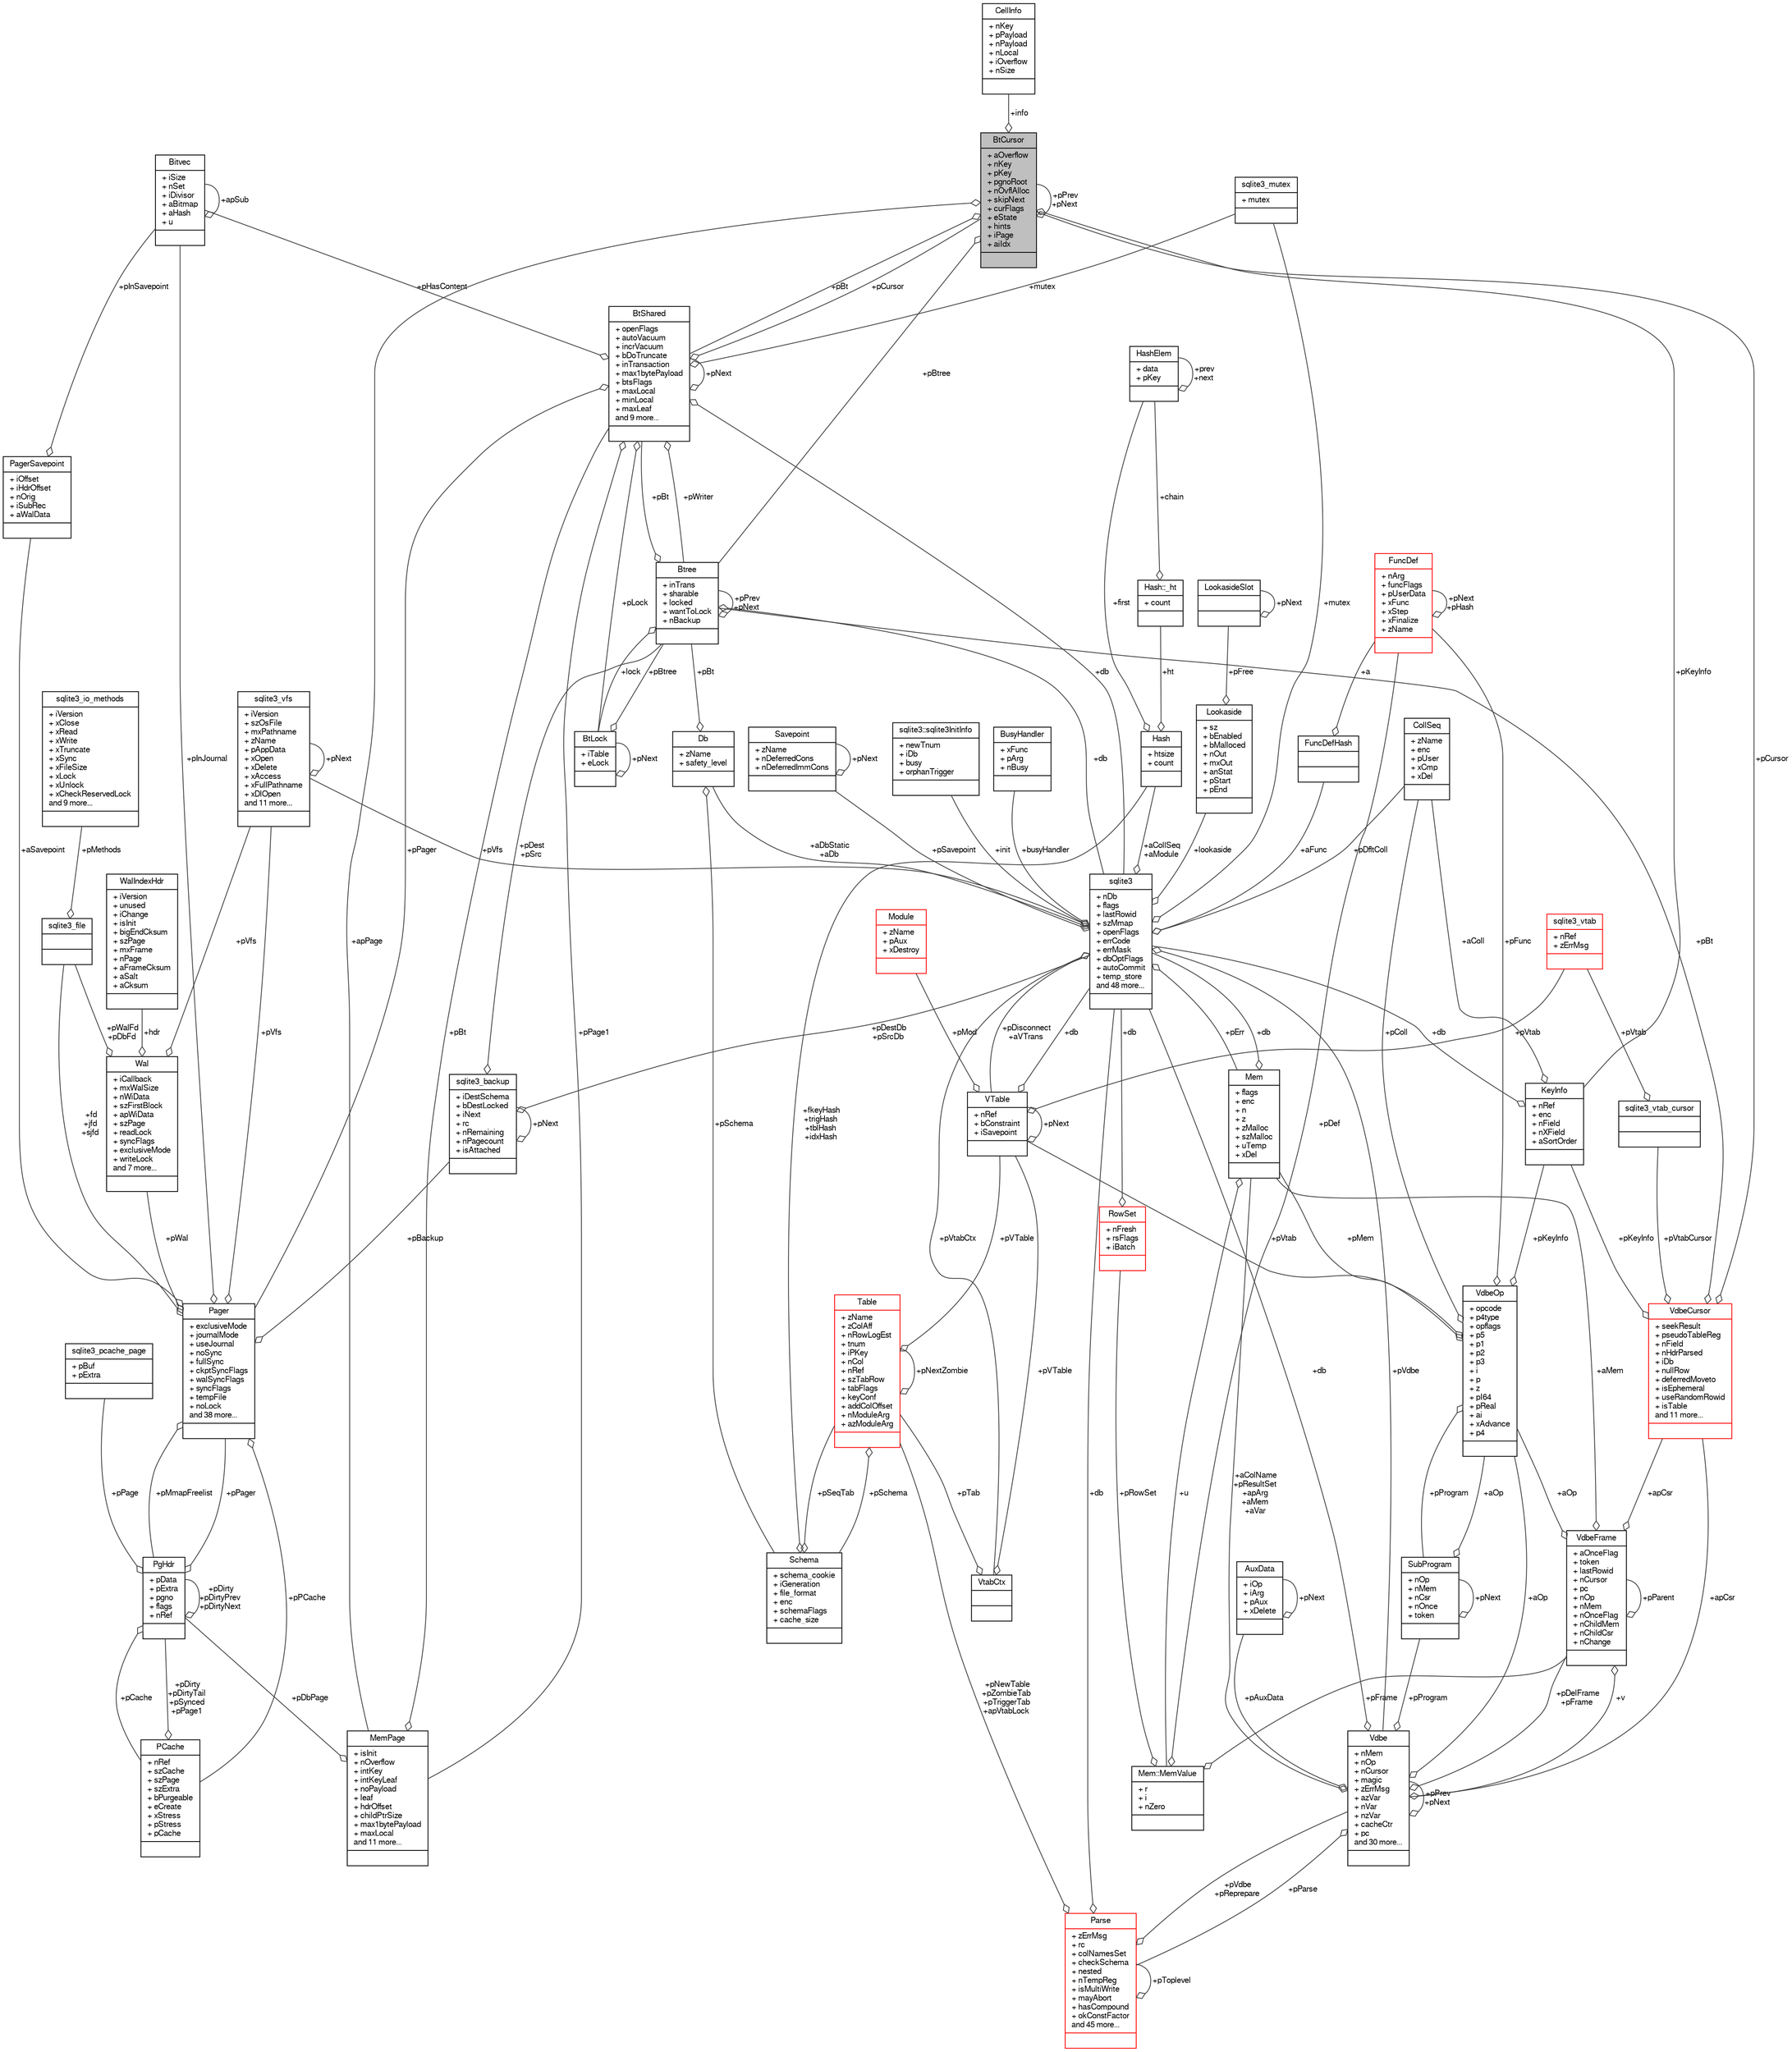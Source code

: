digraph "BtCursor"
{
  edge [fontname="FreeSans",fontsize="10",labelfontname="FreeSans",labelfontsize="10"];
  node [fontname="FreeSans",fontsize="10",shape=record];
  Node1 [label="{BtCursor\n|+ aOverflow\l+ nKey\l+ pKey\l+ pgnoRoot\l+ nOvflAlloc\l+ skipNext\l+ curFlags\l+ eState\l+ hints\l+ iPage\l+ aiIdx\l|}",height=0.2,width=0.4,color="black", fillcolor="grey75", style="filled", fontcolor="black"];
  Node1 -> Node1 [color="grey25",fontsize="10",style="solid",label=" +pPrev\n+pNext" ,arrowhead="odiamond",fontname="FreeSans"];
  Node2 -> Node1 [color="grey25",fontsize="10",style="solid",label=" +info" ,arrowhead="odiamond",fontname="FreeSans"];
  Node2 [label="{CellInfo\n|+ nKey\l+ pPayload\l+ nPayload\l+ nLocal\l+ iOverflow\l+ nSize\l|}",height=0.2,width=0.4,color="black", fillcolor="white", style="filled",URL="$structCellInfo.html"];
  Node3 -> Node1 [color="grey25",fontsize="10",style="solid",label=" +pBt" ,arrowhead="odiamond",fontname="FreeSans"];
  Node3 [label="{BtShared\n|+ openFlags\l+ autoVacuum\l+ incrVacuum\l+ bDoTruncate\l+ inTransaction\l+ max1bytePayload\l+ btsFlags\l+ maxLocal\l+ minLocal\l+ maxLeaf\land 9 more...\l|}",height=0.2,width=0.4,color="black", fillcolor="white", style="filled",URL="$structBtShared.html"];
  Node1 -> Node3 [color="grey25",fontsize="10",style="solid",label=" +pCursor" ,arrowhead="odiamond",fontname="FreeSans"];
  Node3 -> Node3 [color="grey25",fontsize="10",style="solid",label=" +pNext" ,arrowhead="odiamond",fontname="FreeSans"];
  Node4 -> Node3 [color="grey25",fontsize="10",style="solid",label=" +db" ,arrowhead="odiamond",fontname="FreeSans"];
  Node4 [label="{sqlite3\n|+ nDb\l+ flags\l+ lastRowid\l+ szMmap\l+ openFlags\l+ errCode\l+ errMask\l+ dbOptFlags\l+ autoCommit\l+ temp_store\land 48 more...\l|}",height=0.2,width=0.4,color="black", fillcolor="white", style="filled",URL="$structsqlite3.html"];
  Node5 -> Node4 [color="grey25",fontsize="10",style="solid",label=" +pErr" ,arrowhead="odiamond",fontname="FreeSans"];
  Node5 [label="{Mem\n|+ flags\l+ enc\l+ n\l+ z\l+ zMalloc\l+ szMalloc\l+ uTemp\l+ xDel\l|}",height=0.2,width=0.4,color="black", fillcolor="white", style="filled",URL="$structMem.html"];
  Node6 -> Node5 [color="grey25",fontsize="10",style="solid",label=" +u" ,arrowhead="odiamond",fontname="FreeSans"];
  Node6 [label="{Mem::MemValue\n|+ r\l+ i\l+ nZero\l|}",height=0.2,width=0.4,color="black", fillcolor="white", style="filled",URL="$unionMem_1_1MemValue.html"];
  Node7 -> Node6 [color="grey25",fontsize="10",style="solid",label=" +pFrame" ,arrowhead="odiamond",fontname="FreeSans"];
  Node7 [label="{VdbeFrame\n|+ aOnceFlag\l+ token\l+ lastRowid\l+ nCursor\l+ pc\l+ nOp\l+ nMem\l+ nOnceFlag\l+ nChildMem\l+ nChildCsr\l+ nChange\l|}",height=0.2,width=0.4,color="black", fillcolor="white", style="filled",URL="$structVdbeFrame.html"];
  Node5 -> Node7 [color="grey25",fontsize="10",style="solid",label=" +aMem" ,arrowhead="odiamond",fontname="FreeSans"];
  Node8 -> Node7 [color="grey25",fontsize="10",style="solid",label=" +v" ,arrowhead="odiamond",fontname="FreeSans"];
  Node8 [label="{Vdbe\n|+ nMem\l+ nOp\l+ nCursor\l+ magic\l+ zErrMsg\l+ azVar\l+ nVar\l+ nzVar\l+ cacheCtr\l+ pc\land 30 more...\l|}",height=0.2,width=0.4,color="black", fillcolor="white", style="filled",URL="$structVdbe.html"];
  Node8 -> Node8 [color="grey25",fontsize="10",style="solid",label=" +pPrev\n+pNext" ,arrowhead="odiamond",fontname="FreeSans"];
  Node5 -> Node8 [color="grey25",fontsize="10",style="solid",label=" +aColName\n+pResultSet\n+apArg\n+aMem\n+aVar" ,arrowhead="odiamond",fontname="FreeSans"];
  Node4 -> Node8 [color="grey25",fontsize="10",style="solid",label=" +db" ,arrowhead="odiamond",fontname="FreeSans"];
  Node7 -> Node8 [color="grey25",fontsize="10",style="solid",label=" +pDelFrame\n+pFrame" ,arrowhead="odiamond",fontname="FreeSans"];
  Node9 -> Node8 [color="grey25",fontsize="10",style="solid",label=" +pAuxData" ,arrowhead="odiamond",fontname="FreeSans"];
  Node9 [label="{AuxData\n|+ iOp\l+ iArg\l+ pAux\l+ xDelete\l|}",height=0.2,width=0.4,color="black", fillcolor="white", style="filled",URL="$structAuxData.html"];
  Node9 -> Node9 [color="grey25",fontsize="10",style="solid",label=" +pNext" ,arrowhead="odiamond",fontname="FreeSans"];
  Node10 -> Node8 [color="grey25",fontsize="10",style="solid",label=" +pProgram" ,arrowhead="odiamond",fontname="FreeSans"];
  Node10 [label="{SubProgram\n|+ nOp\l+ nMem\l+ nCsr\l+ nOnce\l+ token\l|}",height=0.2,width=0.4,color="black", fillcolor="white", style="filled",URL="$structSubProgram.html"];
  Node10 -> Node10 [color="grey25",fontsize="10",style="solid",label=" +pNext" ,arrowhead="odiamond",fontname="FreeSans"];
  Node11 -> Node10 [color="grey25",fontsize="10",style="solid",label=" +aOp" ,arrowhead="odiamond",fontname="FreeSans"];
  Node11 [label="{VdbeOp\n|+ opcode\l+ p4type\l+ opflags\l+ p5\l+ p1\l+ p2\l+ p3\l+ i\l+ p\l+ z\l+ pI64\l+ pReal\l+ ai\l+ xAdvance\l+ p4\l|}",height=0.2,width=0.4,color="black", fillcolor="white", style="filled",URL="$structVdbeOp.html"];
  Node5 -> Node11 [color="grey25",fontsize="10",style="solid",label=" +pMem" ,arrowhead="odiamond",fontname="FreeSans"];
  Node12 -> Node11 [color="grey25",fontsize="10",style="solid",label=" +pColl" ,arrowhead="odiamond",fontname="FreeSans"];
  Node12 [label="{CollSeq\n|+ zName\l+ enc\l+ pUser\l+ xCmp\l+ xDel\l|}",height=0.2,width=0.4,color="black", fillcolor="white", style="filled",URL="$structCollSeq.html"];
  Node13 -> Node11 [color="grey25",fontsize="10",style="solid",label=" +pVtab" ,arrowhead="odiamond",fontname="FreeSans"];
  Node13 [label="{VTable\n|+ nRef\l+ bConstraint\l+ iSavepoint\l|}",height=0.2,width=0.4,color="black", fillcolor="white", style="filled",URL="$structVTable.html"];
  Node4 -> Node13 [color="grey25",fontsize="10",style="solid",label=" +db" ,arrowhead="odiamond",fontname="FreeSans"];
  Node13 -> Node13 [color="grey25",fontsize="10",style="solid",label=" +pNext" ,arrowhead="odiamond",fontname="FreeSans"];
  Node14 -> Node13 [color="grey25",fontsize="10",style="solid",label=" +pMod" ,arrowhead="odiamond",fontname="FreeSans"];
  Node14 [label="{Module\n|+ zName\l+ pAux\l+ xDestroy\l|}",height=0.2,width=0.4,color="red", fillcolor="white", style="filled",URL="$structModule.html"];
  Node16 -> Node13 [color="grey25",fontsize="10",style="solid",label=" +pVtab" ,arrowhead="odiamond",fontname="FreeSans"];
  Node16 [label="{sqlite3_vtab\n|+ nRef\l+ zErrMsg\l|}",height=0.2,width=0.4,color="red", fillcolor="white", style="filled",URL="$structsqlite3__vtab.html"];
  Node10 -> Node11 [color="grey25",fontsize="10",style="solid",label=" +pProgram" ,arrowhead="odiamond",fontname="FreeSans"];
  Node17 -> Node11 [color="grey25",fontsize="10",style="solid",label=" +pKeyInfo" ,arrowhead="odiamond",fontname="FreeSans"];
  Node17 [label="{KeyInfo\n|+ nRef\l+ enc\l+ nField\l+ nXField\l+ aSortOrder\l|}",height=0.2,width=0.4,color="black", fillcolor="white", style="filled",URL="$structKeyInfo.html"];
  Node4 -> Node17 [color="grey25",fontsize="10",style="solid",label=" +db" ,arrowhead="odiamond",fontname="FreeSans"];
  Node12 -> Node17 [color="grey25",fontsize="10",style="solid",label=" +aColl" ,arrowhead="odiamond",fontname="FreeSans"];
  Node18 -> Node11 [color="grey25",fontsize="10",style="solid",label=" +pFunc" ,arrowhead="odiamond",fontname="FreeSans"];
  Node18 [label="{FuncDef\n|+ nArg\l+ funcFlags\l+ pUserData\l+ xFunc\l+ xStep\l+ xFinalize\l+ zName\l|}",height=0.2,width=0.4,color="red", fillcolor="white", style="filled",URL="$structFuncDef.html"];
  Node18 -> Node18 [color="grey25",fontsize="10",style="solid",label=" +pNext\n+pHash" ,arrowhead="odiamond",fontname="FreeSans"];
  Node20 -> Node8 [color="grey25",fontsize="10",style="solid",label=" +apCsr" ,arrowhead="odiamond",fontname="FreeSans"];
  Node20 [label="{VdbeCursor\n|+ seekResult\l+ pseudoTableReg\l+ nField\l+ nHdrParsed\l+ iDb\l+ nullRow\l+ deferredMoveto\l+ isEphemeral\l+ useRandomRowid\l+ isTable\land 11 more...\l|}",height=0.2,width=0.4,color="red", fillcolor="white", style="filled",URL="$structVdbeCursor.html"];
  Node1 -> Node20 [color="grey25",fontsize="10",style="solid",label=" +pCursor" ,arrowhead="odiamond",fontname="FreeSans"];
  Node21 -> Node20 [color="grey25",fontsize="10",style="solid",label=" +pVtabCursor" ,arrowhead="odiamond",fontname="FreeSans"];
  Node21 [label="{sqlite3_vtab_cursor\n||}",height=0.2,width=0.4,color="black", fillcolor="white", style="filled",URL="$structsqlite3__vtab__cursor.html"];
  Node16 -> Node21 [color="grey25",fontsize="10",style="solid",label=" +pVtab" ,arrowhead="odiamond",fontname="FreeSans"];
  Node17 -> Node20 [color="grey25",fontsize="10",style="solid",label=" +pKeyInfo" ,arrowhead="odiamond",fontname="FreeSans"];
  Node34 -> Node20 [color="grey25",fontsize="10",style="solid",label=" +pBt" ,arrowhead="odiamond",fontname="FreeSans"];
  Node34 [label="{Btree\n|+ inTrans\l+ sharable\l+ locked\l+ wantToLock\l+ nBackup\l|}",height=0.2,width=0.4,color="black", fillcolor="white", style="filled",URL="$structBtree.html"];
  Node3 -> Node34 [color="grey25",fontsize="10",style="solid",label=" +pBt" ,arrowhead="odiamond",fontname="FreeSans"];
  Node4 -> Node34 [color="grey25",fontsize="10",style="solid",label=" +db" ,arrowhead="odiamond",fontname="FreeSans"];
  Node35 -> Node34 [color="grey25",fontsize="10",style="solid",label=" +lock" ,arrowhead="odiamond",fontname="FreeSans"];
  Node35 [label="{BtLock\n|+ iTable\l+ eLock\l|}",height=0.2,width=0.4,color="black", fillcolor="white", style="filled",URL="$structBtLock.html"];
  Node35 -> Node35 [color="grey25",fontsize="10",style="solid",label=" +pNext" ,arrowhead="odiamond",fontname="FreeSans"];
  Node34 -> Node35 [color="grey25",fontsize="10",style="solid",label=" +pBtree" ,arrowhead="odiamond",fontname="FreeSans"];
  Node34 -> Node34 [color="grey25",fontsize="10",style="solid",label=" +pPrev\n+pNext" ,arrowhead="odiamond",fontname="FreeSans"];
  Node36 -> Node8 [color="grey25",fontsize="10",style="solid",label=" +pParse" ,arrowhead="odiamond",fontname="FreeSans"];
  Node36 [label="{Parse\n|+ zErrMsg\l+ rc\l+ colNamesSet\l+ checkSchema\l+ nested\l+ nTempReg\l+ isMultiWrite\l+ mayAbort\l+ hasCompound\l+ okConstFactor\land 45 more...\l|}",height=0.2,width=0.4,color="red", fillcolor="white", style="filled",URL="$structParse.html"];
  Node8 -> Node36 [color="grey25",fontsize="10",style="solid",label=" +pVdbe\n+pReprepare" ,arrowhead="odiamond",fontname="FreeSans"];
  Node4 -> Node36 [color="grey25",fontsize="10",style="solid",label=" +db" ,arrowhead="odiamond",fontname="FreeSans"];
  Node45 -> Node36 [color="grey25",fontsize="10",style="solid",label=" +pNewTable\n+pZombieTab\n+pTriggerTab\n+apVtabLock" ,arrowhead="odiamond",fontname="FreeSans"];
  Node45 [label="{Table\n|+ zName\l+ zColAff\l+ nRowLogEst\l+ tnum\l+ iPKey\l+ nCol\l+ nRef\l+ szTabRow\l+ tabFlags\l+ keyConf\l+ addColOffset\l+ nModuleArg\l+ azModuleArg\l|}",height=0.2,width=0.4,color="red", fillcolor="white", style="filled",URL="$structTable.html"];
  Node46 -> Node45 [color="grey25",fontsize="10",style="solid",label=" +pSchema" ,arrowhead="odiamond",fontname="FreeSans"];
  Node46 [label="{Schema\n|+ schema_cookie\l+ iGeneration\l+ file_format\l+ enc\l+ schemaFlags\l+ cache_size\l|}",height=0.2,width=0.4,color="black", fillcolor="white", style="filled",URL="$structSchema.html"];
  Node45 -> Node46 [color="grey25",fontsize="10",style="solid",label=" +pSeqTab" ,arrowhead="odiamond",fontname="FreeSans"];
  Node47 -> Node46 [color="grey25",fontsize="10",style="solid",label=" +fkeyHash\n+trigHash\n+tblHash\n+idxHash" ,arrowhead="odiamond",fontname="FreeSans"];
  Node47 [label="{Hash\n|+ htsize\l+ count\l|}",height=0.2,width=0.4,color="black", fillcolor="white", style="filled",URL="$structHash.html"];
  Node48 -> Node47 [color="grey25",fontsize="10",style="solid",label=" +ht" ,arrowhead="odiamond",fontname="FreeSans"];
  Node48 [label="{Hash::_ht\n|+ count\l|}",height=0.2,width=0.4,color="black", fillcolor="white", style="filled",URL="$structHash_1_1__ht.html"];
  Node49 -> Node48 [color="grey25",fontsize="10",style="solid",label=" +chain" ,arrowhead="odiamond",fontname="FreeSans"];
  Node49 [label="{HashElem\n|+ data\l+ pKey\l|}",height=0.2,width=0.4,color="black", fillcolor="white", style="filled",URL="$structHashElem.html"];
  Node49 -> Node49 [color="grey25",fontsize="10",style="solid",label=" +prev\n+next" ,arrowhead="odiamond",fontname="FreeSans"];
  Node49 -> Node47 [color="grey25",fontsize="10",style="solid",label=" +first" ,arrowhead="odiamond",fontname="FreeSans"];
  Node13 -> Node45 [color="grey25",fontsize="10",style="solid",label=" +pVTable" ,arrowhead="odiamond",fontname="FreeSans"];
  Node45 -> Node45 [color="grey25",fontsize="10",style="solid",label=" +pNextZombie" ,arrowhead="odiamond",fontname="FreeSans"];
  Node36 -> Node36 [color="grey25",fontsize="10",style="solid",label=" +pToplevel" ,arrowhead="odiamond",fontname="FreeSans"];
  Node11 -> Node8 [color="grey25",fontsize="10",style="solid",label=" +aOp" ,arrowhead="odiamond",fontname="FreeSans"];
  Node7 -> Node7 [color="grey25",fontsize="10",style="solid",label=" +pParent" ,arrowhead="odiamond",fontname="FreeSans"];
  Node20 -> Node7 [color="grey25",fontsize="10",style="solid",label=" +apCsr" ,arrowhead="odiamond",fontname="FreeSans"];
  Node11 -> Node7 [color="grey25",fontsize="10",style="solid",label=" +aOp" ,arrowhead="odiamond",fontname="FreeSans"];
  Node66 -> Node6 [color="grey25",fontsize="10",style="solid",label=" +pRowSet" ,arrowhead="odiamond",fontname="FreeSans"];
  Node66 [label="{RowSet\n|+ nFresh\l+ rsFlags\l+ iBatch\l|}",height=0.2,width=0.4,color="red", fillcolor="white", style="filled",URL="$structRowSet.html"];
  Node4 -> Node66 [color="grey25",fontsize="10",style="solid",label=" +db" ,arrowhead="odiamond",fontname="FreeSans"];
  Node18 -> Node6 [color="grey25",fontsize="10",style="solid",label=" +pDef" ,arrowhead="odiamond",fontname="FreeSans"];
  Node4 -> Node5 [color="grey25",fontsize="10",style="solid",label=" +db" ,arrowhead="odiamond",fontname="FreeSans"];
  Node8 -> Node4 [color="grey25",fontsize="10",style="solid",label=" +pVdbe" ,arrowhead="odiamond",fontname="FreeSans"];
  Node69 -> Node4 [color="grey25",fontsize="10",style="solid",label=" +pSavepoint" ,arrowhead="odiamond",fontname="FreeSans"];
  Node69 [label="{Savepoint\n|+ zName\l+ nDeferredCons\l+ nDeferredImmCons\l|}",height=0.2,width=0.4,color="black", fillcolor="white", style="filled",URL="$structSavepoint.html"];
  Node69 -> Node69 [color="grey25",fontsize="10",style="solid",label=" +pNext" ,arrowhead="odiamond",fontname="FreeSans"];
  Node70 -> Node4 [color="grey25",fontsize="10",style="solid",label=" +aFunc" ,arrowhead="odiamond",fontname="FreeSans"];
  Node70 [label="{FuncDefHash\n||}",height=0.2,width=0.4,color="black", fillcolor="white", style="filled",URL="$structFuncDefHash.html"];
  Node18 -> Node70 [color="grey25",fontsize="10",style="solid",label=" +a" ,arrowhead="odiamond",fontname="FreeSans"];
  Node71 -> Node4 [color="grey25",fontsize="10",style="solid",label=" +lookaside" ,arrowhead="odiamond",fontname="FreeSans"];
  Node71 [label="{Lookaside\n|+ sz\l+ bEnabled\l+ bMalloced\l+ nOut\l+ mxOut\l+ anStat\l+ pStart\l+ pEnd\l|}",height=0.2,width=0.4,color="black", fillcolor="white", style="filled",URL="$structLookaside.html"];
  Node72 -> Node71 [color="grey25",fontsize="10",style="solid",label=" +pFree" ,arrowhead="odiamond",fontname="FreeSans"];
  Node72 [label="{LookasideSlot\n||}",height=0.2,width=0.4,color="black", fillcolor="white", style="filled",URL="$structLookasideSlot.html"];
  Node72 -> Node72 [color="grey25",fontsize="10",style="solid",label=" +pNext" ,arrowhead="odiamond",fontname="FreeSans"];
  Node73 -> Node4 [color="grey25",fontsize="10",style="solid",label=" +mutex" ,arrowhead="odiamond",fontname="FreeSans"];
  Node73 [label="{sqlite3_mutex\n|+ mutex\l|}",height=0.2,width=0.4,color="black", fillcolor="white", style="filled",URL="$structsqlite3__mutex.html"];
  Node74 -> Node4 [color="grey25",fontsize="10",style="solid",label=" +pVfs" ,arrowhead="odiamond",fontname="FreeSans"];
  Node74 [label="{sqlite3_vfs\n|+ iVersion\l+ szOsFile\l+ mxPathname\l+ zName\l+ pAppData\l+ xOpen\l+ xDelete\l+ xAccess\l+ xFullPathname\l+ xDlOpen\land 11 more...\l|}",height=0.2,width=0.4,color="black", fillcolor="white", style="filled",URL="$structsqlite3__vfs.html"];
  Node74 -> Node74 [color="grey25",fontsize="10",style="solid",label=" +pNext" ,arrowhead="odiamond",fontname="FreeSans"];
  Node75 -> Node4 [color="grey25",fontsize="10",style="solid",label=" +init" ,arrowhead="odiamond",fontname="FreeSans"];
  Node75 [label="{sqlite3::sqlite3InitInfo\n|+ newTnum\l+ iDb\l+ busy\l+ orphanTrigger\l|}",height=0.2,width=0.4,color="black", fillcolor="white", style="filled",URL="$structsqlite3_1_1sqlite3InitInfo.html"];
  Node76 -> Node4 [color="grey25",fontsize="10",style="solid",label=" +busyHandler" ,arrowhead="odiamond",fontname="FreeSans"];
  Node76 [label="{BusyHandler\n|+ xFunc\l+ pArg\l+ nBusy\l|}",height=0.2,width=0.4,color="black", fillcolor="white", style="filled",URL="$structBusyHandler.html"];
  Node77 -> Node4 [color="grey25",fontsize="10",style="solid",label=" +pVtabCtx" ,arrowhead="odiamond",fontname="FreeSans"];
  Node77 [label="{VtabCtx\n||}",height=0.2,width=0.4,color="black", fillcolor="white", style="filled",URL="$structVtabCtx.html"];
  Node13 -> Node77 [color="grey25",fontsize="10",style="solid",label=" +pVTable" ,arrowhead="odiamond",fontname="FreeSans"];
  Node45 -> Node77 [color="grey25",fontsize="10",style="solid",label=" +pTab" ,arrowhead="odiamond",fontname="FreeSans"];
  Node12 -> Node4 [color="grey25",fontsize="10",style="solid",label=" +pDfltColl" ,arrowhead="odiamond",fontname="FreeSans"];
  Node13 -> Node4 [color="grey25",fontsize="10",style="solid",label=" +pDisconnect\n+aVTrans" ,arrowhead="odiamond",fontname="FreeSans"];
  Node78 -> Node4 [color="grey25",fontsize="10",style="solid",label=" +aDbStatic\n+aDb" ,arrowhead="odiamond",fontname="FreeSans"];
  Node78 [label="{Db\n|+ zName\l+ safety_level\l|}",height=0.2,width=0.4,color="black", fillcolor="white", style="filled",URL="$structDb.html"];
  Node46 -> Node78 [color="grey25",fontsize="10",style="solid",label=" +pSchema" ,arrowhead="odiamond",fontname="FreeSans"];
  Node34 -> Node78 [color="grey25",fontsize="10",style="solid",label=" +pBt" ,arrowhead="odiamond",fontname="FreeSans"];
  Node47 -> Node4 [color="grey25",fontsize="10",style="solid",label=" +aCollSeq\n+aModule" ,arrowhead="odiamond",fontname="FreeSans"];
  Node79 -> Node3 [color="grey25",fontsize="10",style="solid",label=" +pHasContent" ,arrowhead="odiamond",fontname="FreeSans"];
  Node79 [label="{Bitvec\n|+ iSize\l+ nSet\l+ iDivisor\l+ aBitmap\l+ aHash\l+ u\l|}",height=0.2,width=0.4,color="black", fillcolor="white", style="filled",URL="$structBitvec.html"];
  Node79 -> Node79 [color="grey25",fontsize="10",style="solid",label=" +apSub" ,arrowhead="odiamond",fontname="FreeSans"];
  Node73 -> Node3 [color="grey25",fontsize="10",style="solid",label=" +mutex" ,arrowhead="odiamond",fontname="FreeSans"];
  Node35 -> Node3 [color="grey25",fontsize="10",style="solid",label=" +pLock" ,arrowhead="odiamond",fontname="FreeSans"];
  Node80 -> Node3 [color="grey25",fontsize="10",style="solid",label=" +pPage1" ,arrowhead="odiamond",fontname="FreeSans"];
  Node80 [label="{MemPage\n|+ isInit\l+ nOverflow\l+ intKey\l+ intKeyLeaf\l+ noPayload\l+ leaf\l+ hdrOffset\l+ childPtrSize\l+ max1bytePayload\l+ maxLocal\land 11 more...\l|}",height=0.2,width=0.4,color="black", fillcolor="white", style="filled",URL="$structMemPage.html"];
  Node3 -> Node80 [color="grey25",fontsize="10",style="solid",label=" +pBt" ,arrowhead="odiamond",fontname="FreeSans"];
  Node81 -> Node80 [color="grey25",fontsize="10",style="solid",label=" +pDbPage" ,arrowhead="odiamond",fontname="FreeSans"];
  Node81 [label="{PgHdr\n|+ pData\l+ pExtra\l+ pgno\l+ flags\l+ nRef\l|}",height=0.2,width=0.4,color="black", fillcolor="white", style="filled",URL="$structPgHdr.html"];
  Node82 -> Node81 [color="grey25",fontsize="10",style="solid",label=" +pPage" ,arrowhead="odiamond",fontname="FreeSans"];
  Node82 [label="{sqlite3_pcache_page\n|+ pBuf\l+ pExtra\l|}",height=0.2,width=0.4,color="black", fillcolor="white", style="filled",URL="$structsqlite3__pcache__page.html"];
  Node83 -> Node81 [color="grey25",fontsize="10",style="solid",label=" +pCache" ,arrowhead="odiamond",fontname="FreeSans"];
  Node83 [label="{PCache\n|+ nRef\l+ szCache\l+ szPage\l+ szExtra\l+ bPurgeable\l+ eCreate\l+ xStress\l+ pStress\l+ pCache\l|}",height=0.2,width=0.4,color="black", fillcolor="white", style="filled",URL="$structPCache.html"];
  Node81 -> Node83 [color="grey25",fontsize="10",style="solid",label=" +pDirty\n+pDirtyTail\n+pSynced\n+pPage1" ,arrowhead="odiamond",fontname="FreeSans"];
  Node81 -> Node81 [color="grey25",fontsize="10",style="solid",label=" +pDirty\n+pDirtyPrev\n+pDirtyNext" ,arrowhead="odiamond",fontname="FreeSans"];
  Node84 -> Node81 [color="grey25",fontsize="10",style="solid",label=" +pPager" ,arrowhead="odiamond",fontname="FreeSans"];
  Node84 [label="{Pager\n|+ exclusiveMode\l+ journalMode\l+ useJournal\l+ noSync\l+ fullSync\l+ ckptSyncFlags\l+ walSyncFlags\l+ syncFlags\l+ tempFile\l+ noLock\land 38 more...\l|}",height=0.2,width=0.4,color="black", fillcolor="white", style="filled",URL="$structPager.html"];
  Node83 -> Node84 [color="grey25",fontsize="10",style="solid",label=" +pPCache" ,arrowhead="odiamond",fontname="FreeSans"];
  Node85 -> Node84 [color="grey25",fontsize="10",style="solid",label=" +pBackup" ,arrowhead="odiamond",fontname="FreeSans"];
  Node85 [label="{sqlite3_backup\n|+ iDestSchema\l+ bDestLocked\l+ iNext\l+ rc\l+ nRemaining\l+ nPagecount\l+ isAttached\l|}",height=0.2,width=0.4,color="black", fillcolor="white", style="filled",URL="$structsqlite3__backup.html"];
  Node85 -> Node85 [color="grey25",fontsize="10",style="solid",label=" +pNext" ,arrowhead="odiamond",fontname="FreeSans"];
  Node4 -> Node85 [color="grey25",fontsize="10",style="solid",label=" +pDestDb\n+pSrcDb" ,arrowhead="odiamond",fontname="FreeSans"];
  Node34 -> Node85 [color="grey25",fontsize="10",style="solid",label=" +pDest\n+pSrc" ,arrowhead="odiamond",fontname="FreeSans"];
  Node79 -> Node84 [color="grey25",fontsize="10",style="solid",label=" +pInJournal" ,arrowhead="odiamond",fontname="FreeSans"];
  Node27 -> Node84 [color="grey25",fontsize="10",style="solid",label=" +fd\n+jfd\n+sjfd" ,arrowhead="odiamond",fontname="FreeSans"];
  Node27 [label="{sqlite3_file\n||}",height=0.2,width=0.4,color="black", fillcolor="white", style="filled",URL="$structsqlite3__file.html"];
  Node28 -> Node27 [color="grey25",fontsize="10",style="solid",label=" +pMethods" ,arrowhead="odiamond",fontname="FreeSans"];
  Node28 [label="{sqlite3_io_methods\n|+ iVersion\l+ xClose\l+ xRead\l+ xWrite\l+ xTruncate\l+ xSync\l+ xFileSize\l+ xLock\l+ xUnlock\l+ xCheckReservedLock\land 9 more...\l|}",height=0.2,width=0.4,color="black", fillcolor="white", style="filled",URL="$structsqlite3__io__methods.html"];
  Node74 -> Node84 [color="grey25",fontsize="10",style="solid",label=" +pVfs" ,arrowhead="odiamond",fontname="FreeSans"];
  Node81 -> Node84 [color="grey25",fontsize="10",style="solid",label=" +pMmapFreelist" ,arrowhead="odiamond",fontname="FreeSans"];
  Node86 -> Node84 [color="grey25",fontsize="10",style="solid",label=" +pWal" ,arrowhead="odiamond",fontname="FreeSans"];
  Node86 [label="{Wal\n|+ iCallback\l+ mxWalSize\l+ nWiData\l+ szFirstBlock\l+ apWiData\l+ szPage\l+ readLock\l+ syncFlags\l+ exclusiveMode\l+ writeLock\land 7 more...\l|}",height=0.2,width=0.4,color="black", fillcolor="white", style="filled",URL="$structWal.html"];
  Node27 -> Node86 [color="grey25",fontsize="10",style="solid",label=" +pWalFd\n+pDbFd" ,arrowhead="odiamond",fontname="FreeSans"];
  Node74 -> Node86 [color="grey25",fontsize="10",style="solid",label=" +pVfs" ,arrowhead="odiamond",fontname="FreeSans"];
  Node87 -> Node86 [color="grey25",fontsize="10",style="solid",label=" +hdr" ,arrowhead="odiamond",fontname="FreeSans"];
  Node87 [label="{WalIndexHdr\n|+ iVersion\l+ unused\l+ iChange\l+ isInit\l+ bigEndCksum\l+ szPage\l+ mxFrame\l+ nPage\l+ aFrameCksum\l+ aSalt\l+ aCksum\l|}",height=0.2,width=0.4,color="black", fillcolor="white", style="filled",URL="$structWalIndexHdr.html"];
  Node88 -> Node84 [color="grey25",fontsize="10",style="solid",label=" +aSavepoint" ,arrowhead="odiamond",fontname="FreeSans"];
  Node88 [label="{PagerSavepoint\n|+ iOffset\l+ iHdrOffset\l+ nOrig\l+ iSubRec\l+ aWalData\l|}",height=0.2,width=0.4,color="black", fillcolor="white", style="filled",URL="$structPagerSavepoint.html"];
  Node79 -> Node88 [color="grey25",fontsize="10",style="solid",label=" +pInSavepoint" ,arrowhead="odiamond",fontname="FreeSans"];
  Node34 -> Node3 [color="grey25",fontsize="10",style="solid",label=" +pWriter" ,arrowhead="odiamond",fontname="FreeSans"];
  Node84 -> Node3 [color="grey25",fontsize="10",style="solid",label=" +pPager" ,arrowhead="odiamond",fontname="FreeSans"];
  Node80 -> Node1 [color="grey25",fontsize="10",style="solid",label=" +apPage" ,arrowhead="odiamond",fontname="FreeSans"];
  Node17 -> Node1 [color="grey25",fontsize="10",style="solid",label=" +pKeyInfo" ,arrowhead="odiamond",fontname="FreeSans"];
  Node34 -> Node1 [color="grey25",fontsize="10",style="solid",label=" +pBtree" ,arrowhead="odiamond",fontname="FreeSans"];
}
